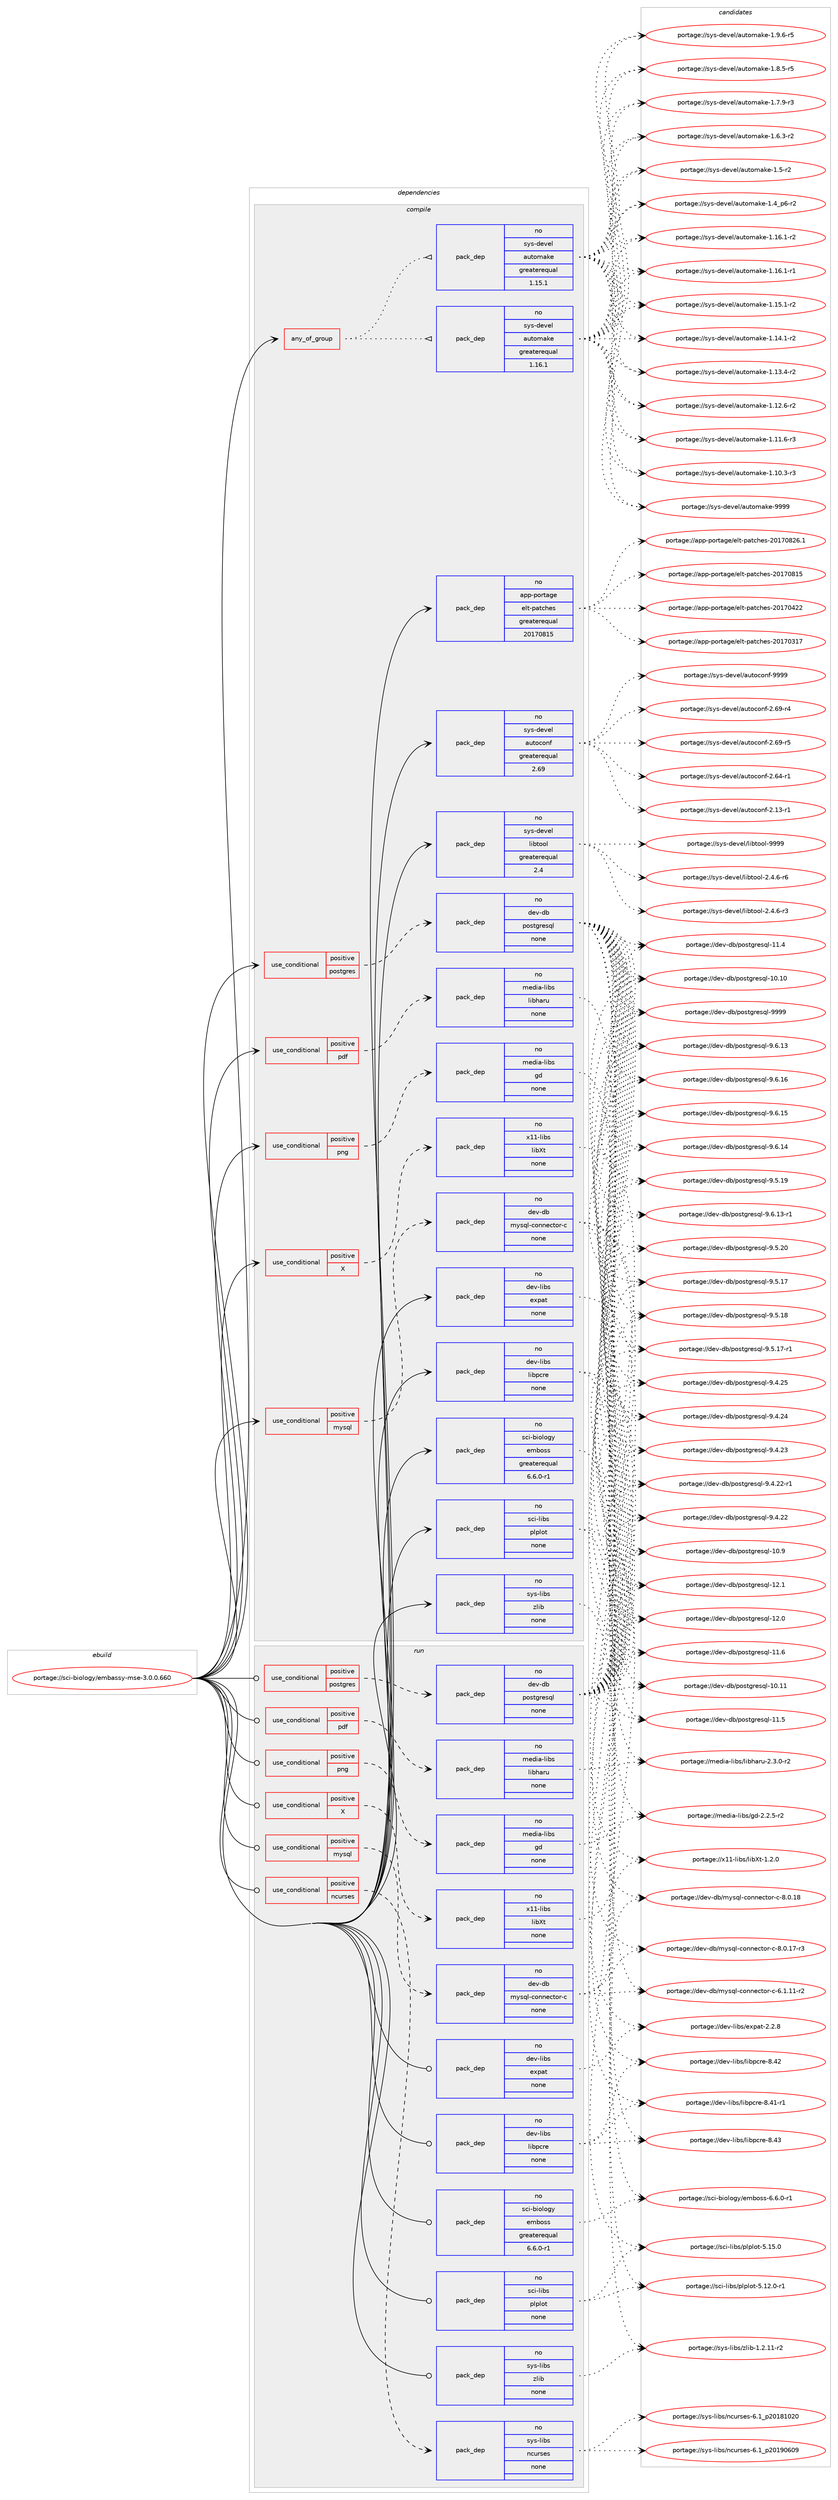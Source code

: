 digraph prolog {

# *************
# Graph options
# *************

newrank=true;
concentrate=true;
compound=true;
graph [rankdir=LR,fontname=Helvetica,fontsize=10,ranksep=1.5];#, ranksep=2.5, nodesep=0.2];
edge  [arrowhead=vee];
node  [fontname=Helvetica,fontsize=10];

# **********
# The ebuild
# **********

subgraph cluster_leftcol {
color=gray;
rank=same;
label=<<i>ebuild</i>>;
id [label="portage://sci-biology/embassy-mse-3.0.0.660", color=red, width=4, href="../sci-biology/embassy-mse-3.0.0.660.svg"];
}

# ****************
# The dependencies
# ****************

subgraph cluster_midcol {
color=gray;
label=<<i>dependencies</i>>;
subgraph cluster_compile {
fillcolor="#eeeeee";
style=filled;
label=<<i>compile</i>>;
subgraph any1806 {
dependency110415 [label=<<TABLE BORDER="0" CELLBORDER="1" CELLSPACING="0" CELLPADDING="4"><TR><TD CELLPADDING="10">any_of_group</TD></TR></TABLE>>, shape=none, color=red];subgraph pack87254 {
dependency110416 [label=<<TABLE BORDER="0" CELLBORDER="1" CELLSPACING="0" CELLPADDING="4" WIDTH="220"><TR><TD ROWSPAN="6" CELLPADDING="30">pack_dep</TD></TR><TR><TD WIDTH="110">no</TD></TR><TR><TD>sys-devel</TD></TR><TR><TD>automake</TD></TR><TR><TD>greaterequal</TD></TR><TR><TD>1.16.1</TD></TR></TABLE>>, shape=none, color=blue];
}
dependency110415:e -> dependency110416:w [weight=20,style="dotted",arrowhead="oinv"];
subgraph pack87255 {
dependency110417 [label=<<TABLE BORDER="0" CELLBORDER="1" CELLSPACING="0" CELLPADDING="4" WIDTH="220"><TR><TD ROWSPAN="6" CELLPADDING="30">pack_dep</TD></TR><TR><TD WIDTH="110">no</TD></TR><TR><TD>sys-devel</TD></TR><TR><TD>automake</TD></TR><TR><TD>greaterequal</TD></TR><TR><TD>1.15.1</TD></TR></TABLE>>, shape=none, color=blue];
}
dependency110415:e -> dependency110417:w [weight=20,style="dotted",arrowhead="oinv"];
}
id:e -> dependency110415:w [weight=20,style="solid",arrowhead="vee"];
subgraph cond21268 {
dependency110418 [label=<<TABLE BORDER="0" CELLBORDER="1" CELLSPACING="0" CELLPADDING="4"><TR><TD ROWSPAN="3" CELLPADDING="10">use_conditional</TD></TR><TR><TD>positive</TD></TR><TR><TD>X</TD></TR></TABLE>>, shape=none, color=red];
subgraph pack87256 {
dependency110419 [label=<<TABLE BORDER="0" CELLBORDER="1" CELLSPACING="0" CELLPADDING="4" WIDTH="220"><TR><TD ROWSPAN="6" CELLPADDING="30">pack_dep</TD></TR><TR><TD WIDTH="110">no</TD></TR><TR><TD>x11-libs</TD></TR><TR><TD>libXt</TD></TR><TR><TD>none</TD></TR><TR><TD></TD></TR></TABLE>>, shape=none, color=blue];
}
dependency110418:e -> dependency110419:w [weight=20,style="dashed",arrowhead="vee"];
}
id:e -> dependency110418:w [weight=20,style="solid",arrowhead="vee"];
subgraph cond21269 {
dependency110420 [label=<<TABLE BORDER="0" CELLBORDER="1" CELLSPACING="0" CELLPADDING="4"><TR><TD ROWSPAN="3" CELLPADDING="10">use_conditional</TD></TR><TR><TD>positive</TD></TR><TR><TD>mysql</TD></TR></TABLE>>, shape=none, color=red];
subgraph pack87257 {
dependency110421 [label=<<TABLE BORDER="0" CELLBORDER="1" CELLSPACING="0" CELLPADDING="4" WIDTH="220"><TR><TD ROWSPAN="6" CELLPADDING="30">pack_dep</TD></TR><TR><TD WIDTH="110">no</TD></TR><TR><TD>dev-db</TD></TR><TR><TD>mysql-connector-c</TD></TR><TR><TD>none</TD></TR><TR><TD></TD></TR></TABLE>>, shape=none, color=blue];
}
dependency110420:e -> dependency110421:w [weight=20,style="dashed",arrowhead="vee"];
}
id:e -> dependency110420:w [weight=20,style="solid",arrowhead="vee"];
subgraph cond21270 {
dependency110422 [label=<<TABLE BORDER="0" CELLBORDER="1" CELLSPACING="0" CELLPADDING="4"><TR><TD ROWSPAN="3" CELLPADDING="10">use_conditional</TD></TR><TR><TD>positive</TD></TR><TR><TD>pdf</TD></TR></TABLE>>, shape=none, color=red];
subgraph pack87258 {
dependency110423 [label=<<TABLE BORDER="0" CELLBORDER="1" CELLSPACING="0" CELLPADDING="4" WIDTH="220"><TR><TD ROWSPAN="6" CELLPADDING="30">pack_dep</TD></TR><TR><TD WIDTH="110">no</TD></TR><TR><TD>media-libs</TD></TR><TR><TD>libharu</TD></TR><TR><TD>none</TD></TR><TR><TD></TD></TR></TABLE>>, shape=none, color=blue];
}
dependency110422:e -> dependency110423:w [weight=20,style="dashed",arrowhead="vee"];
}
id:e -> dependency110422:w [weight=20,style="solid",arrowhead="vee"];
subgraph cond21271 {
dependency110424 [label=<<TABLE BORDER="0" CELLBORDER="1" CELLSPACING="0" CELLPADDING="4"><TR><TD ROWSPAN="3" CELLPADDING="10">use_conditional</TD></TR><TR><TD>positive</TD></TR><TR><TD>png</TD></TR></TABLE>>, shape=none, color=red];
subgraph pack87259 {
dependency110425 [label=<<TABLE BORDER="0" CELLBORDER="1" CELLSPACING="0" CELLPADDING="4" WIDTH="220"><TR><TD ROWSPAN="6" CELLPADDING="30">pack_dep</TD></TR><TR><TD WIDTH="110">no</TD></TR><TR><TD>media-libs</TD></TR><TR><TD>gd</TD></TR><TR><TD>none</TD></TR><TR><TD></TD></TR></TABLE>>, shape=none, color=blue];
}
dependency110424:e -> dependency110425:w [weight=20,style="dashed",arrowhead="vee"];
}
id:e -> dependency110424:w [weight=20,style="solid",arrowhead="vee"];
subgraph cond21272 {
dependency110426 [label=<<TABLE BORDER="0" CELLBORDER="1" CELLSPACING="0" CELLPADDING="4"><TR><TD ROWSPAN="3" CELLPADDING="10">use_conditional</TD></TR><TR><TD>positive</TD></TR><TR><TD>postgres</TD></TR></TABLE>>, shape=none, color=red];
subgraph pack87260 {
dependency110427 [label=<<TABLE BORDER="0" CELLBORDER="1" CELLSPACING="0" CELLPADDING="4" WIDTH="220"><TR><TD ROWSPAN="6" CELLPADDING="30">pack_dep</TD></TR><TR><TD WIDTH="110">no</TD></TR><TR><TD>dev-db</TD></TR><TR><TD>postgresql</TD></TR><TR><TD>none</TD></TR><TR><TD></TD></TR></TABLE>>, shape=none, color=blue];
}
dependency110426:e -> dependency110427:w [weight=20,style="dashed",arrowhead="vee"];
}
id:e -> dependency110426:w [weight=20,style="solid",arrowhead="vee"];
subgraph pack87261 {
dependency110428 [label=<<TABLE BORDER="0" CELLBORDER="1" CELLSPACING="0" CELLPADDING="4" WIDTH="220"><TR><TD ROWSPAN="6" CELLPADDING="30">pack_dep</TD></TR><TR><TD WIDTH="110">no</TD></TR><TR><TD>app-portage</TD></TR><TR><TD>elt-patches</TD></TR><TR><TD>greaterequal</TD></TR><TR><TD>20170815</TD></TR></TABLE>>, shape=none, color=blue];
}
id:e -> dependency110428:w [weight=20,style="solid",arrowhead="vee"];
subgraph pack87262 {
dependency110429 [label=<<TABLE BORDER="0" CELLBORDER="1" CELLSPACING="0" CELLPADDING="4" WIDTH="220"><TR><TD ROWSPAN="6" CELLPADDING="30">pack_dep</TD></TR><TR><TD WIDTH="110">no</TD></TR><TR><TD>dev-libs</TD></TR><TR><TD>expat</TD></TR><TR><TD>none</TD></TR><TR><TD></TD></TR></TABLE>>, shape=none, color=blue];
}
id:e -> dependency110429:w [weight=20,style="solid",arrowhead="vee"];
subgraph pack87263 {
dependency110430 [label=<<TABLE BORDER="0" CELLBORDER="1" CELLSPACING="0" CELLPADDING="4" WIDTH="220"><TR><TD ROWSPAN="6" CELLPADDING="30">pack_dep</TD></TR><TR><TD WIDTH="110">no</TD></TR><TR><TD>dev-libs</TD></TR><TR><TD>libpcre</TD></TR><TR><TD>none</TD></TR><TR><TD></TD></TR></TABLE>>, shape=none, color=blue];
}
id:e -> dependency110430:w [weight=20,style="solid",arrowhead="vee"];
subgraph pack87264 {
dependency110431 [label=<<TABLE BORDER="0" CELLBORDER="1" CELLSPACING="0" CELLPADDING="4" WIDTH="220"><TR><TD ROWSPAN="6" CELLPADDING="30">pack_dep</TD></TR><TR><TD WIDTH="110">no</TD></TR><TR><TD>sci-biology</TD></TR><TR><TD>emboss</TD></TR><TR><TD>greaterequal</TD></TR><TR><TD>6.6.0-r1</TD></TR></TABLE>>, shape=none, color=blue];
}
id:e -> dependency110431:w [weight=20,style="solid",arrowhead="vee"];
subgraph pack87265 {
dependency110432 [label=<<TABLE BORDER="0" CELLBORDER="1" CELLSPACING="0" CELLPADDING="4" WIDTH="220"><TR><TD ROWSPAN="6" CELLPADDING="30">pack_dep</TD></TR><TR><TD WIDTH="110">no</TD></TR><TR><TD>sci-libs</TD></TR><TR><TD>plplot</TD></TR><TR><TD>none</TD></TR><TR><TD></TD></TR></TABLE>>, shape=none, color=blue];
}
id:e -> dependency110432:w [weight=20,style="solid",arrowhead="vee"];
subgraph pack87266 {
dependency110433 [label=<<TABLE BORDER="0" CELLBORDER="1" CELLSPACING="0" CELLPADDING="4" WIDTH="220"><TR><TD ROWSPAN="6" CELLPADDING="30">pack_dep</TD></TR><TR><TD WIDTH="110">no</TD></TR><TR><TD>sys-devel</TD></TR><TR><TD>autoconf</TD></TR><TR><TD>greaterequal</TD></TR><TR><TD>2.69</TD></TR></TABLE>>, shape=none, color=blue];
}
id:e -> dependency110433:w [weight=20,style="solid",arrowhead="vee"];
subgraph pack87267 {
dependency110434 [label=<<TABLE BORDER="0" CELLBORDER="1" CELLSPACING="0" CELLPADDING="4" WIDTH="220"><TR><TD ROWSPAN="6" CELLPADDING="30">pack_dep</TD></TR><TR><TD WIDTH="110">no</TD></TR><TR><TD>sys-devel</TD></TR><TR><TD>libtool</TD></TR><TR><TD>greaterequal</TD></TR><TR><TD>2.4</TD></TR></TABLE>>, shape=none, color=blue];
}
id:e -> dependency110434:w [weight=20,style="solid",arrowhead="vee"];
subgraph pack87268 {
dependency110435 [label=<<TABLE BORDER="0" CELLBORDER="1" CELLSPACING="0" CELLPADDING="4" WIDTH="220"><TR><TD ROWSPAN="6" CELLPADDING="30">pack_dep</TD></TR><TR><TD WIDTH="110">no</TD></TR><TR><TD>sys-libs</TD></TR><TR><TD>zlib</TD></TR><TR><TD>none</TD></TR><TR><TD></TD></TR></TABLE>>, shape=none, color=blue];
}
id:e -> dependency110435:w [weight=20,style="solid",arrowhead="vee"];
}
subgraph cluster_compileandrun {
fillcolor="#eeeeee";
style=filled;
label=<<i>compile and run</i>>;
}
subgraph cluster_run {
fillcolor="#eeeeee";
style=filled;
label=<<i>run</i>>;
subgraph cond21273 {
dependency110436 [label=<<TABLE BORDER="0" CELLBORDER="1" CELLSPACING="0" CELLPADDING="4"><TR><TD ROWSPAN="3" CELLPADDING="10">use_conditional</TD></TR><TR><TD>positive</TD></TR><TR><TD>X</TD></TR></TABLE>>, shape=none, color=red];
subgraph pack87269 {
dependency110437 [label=<<TABLE BORDER="0" CELLBORDER="1" CELLSPACING="0" CELLPADDING="4" WIDTH="220"><TR><TD ROWSPAN="6" CELLPADDING="30">pack_dep</TD></TR><TR><TD WIDTH="110">no</TD></TR><TR><TD>x11-libs</TD></TR><TR><TD>libXt</TD></TR><TR><TD>none</TD></TR><TR><TD></TD></TR></TABLE>>, shape=none, color=blue];
}
dependency110436:e -> dependency110437:w [weight=20,style="dashed",arrowhead="vee"];
}
id:e -> dependency110436:w [weight=20,style="solid",arrowhead="odot"];
subgraph cond21274 {
dependency110438 [label=<<TABLE BORDER="0" CELLBORDER="1" CELLSPACING="0" CELLPADDING="4"><TR><TD ROWSPAN="3" CELLPADDING="10">use_conditional</TD></TR><TR><TD>positive</TD></TR><TR><TD>mysql</TD></TR></TABLE>>, shape=none, color=red];
subgraph pack87270 {
dependency110439 [label=<<TABLE BORDER="0" CELLBORDER="1" CELLSPACING="0" CELLPADDING="4" WIDTH="220"><TR><TD ROWSPAN="6" CELLPADDING="30">pack_dep</TD></TR><TR><TD WIDTH="110">no</TD></TR><TR><TD>dev-db</TD></TR><TR><TD>mysql-connector-c</TD></TR><TR><TD>none</TD></TR><TR><TD></TD></TR></TABLE>>, shape=none, color=blue];
}
dependency110438:e -> dependency110439:w [weight=20,style="dashed",arrowhead="vee"];
}
id:e -> dependency110438:w [weight=20,style="solid",arrowhead="odot"];
subgraph cond21275 {
dependency110440 [label=<<TABLE BORDER="0" CELLBORDER="1" CELLSPACING="0" CELLPADDING="4"><TR><TD ROWSPAN="3" CELLPADDING="10">use_conditional</TD></TR><TR><TD>positive</TD></TR><TR><TD>ncurses</TD></TR></TABLE>>, shape=none, color=red];
subgraph pack87271 {
dependency110441 [label=<<TABLE BORDER="0" CELLBORDER="1" CELLSPACING="0" CELLPADDING="4" WIDTH="220"><TR><TD ROWSPAN="6" CELLPADDING="30">pack_dep</TD></TR><TR><TD WIDTH="110">no</TD></TR><TR><TD>sys-libs</TD></TR><TR><TD>ncurses</TD></TR><TR><TD>none</TD></TR><TR><TD></TD></TR></TABLE>>, shape=none, color=blue];
}
dependency110440:e -> dependency110441:w [weight=20,style="dashed",arrowhead="vee"];
}
id:e -> dependency110440:w [weight=20,style="solid",arrowhead="odot"];
subgraph cond21276 {
dependency110442 [label=<<TABLE BORDER="0" CELLBORDER="1" CELLSPACING="0" CELLPADDING="4"><TR><TD ROWSPAN="3" CELLPADDING="10">use_conditional</TD></TR><TR><TD>positive</TD></TR><TR><TD>pdf</TD></TR></TABLE>>, shape=none, color=red];
subgraph pack87272 {
dependency110443 [label=<<TABLE BORDER="0" CELLBORDER="1" CELLSPACING="0" CELLPADDING="4" WIDTH="220"><TR><TD ROWSPAN="6" CELLPADDING="30">pack_dep</TD></TR><TR><TD WIDTH="110">no</TD></TR><TR><TD>media-libs</TD></TR><TR><TD>libharu</TD></TR><TR><TD>none</TD></TR><TR><TD></TD></TR></TABLE>>, shape=none, color=blue];
}
dependency110442:e -> dependency110443:w [weight=20,style="dashed",arrowhead="vee"];
}
id:e -> dependency110442:w [weight=20,style="solid",arrowhead="odot"];
subgraph cond21277 {
dependency110444 [label=<<TABLE BORDER="0" CELLBORDER="1" CELLSPACING="0" CELLPADDING="4"><TR><TD ROWSPAN="3" CELLPADDING="10">use_conditional</TD></TR><TR><TD>positive</TD></TR><TR><TD>png</TD></TR></TABLE>>, shape=none, color=red];
subgraph pack87273 {
dependency110445 [label=<<TABLE BORDER="0" CELLBORDER="1" CELLSPACING="0" CELLPADDING="4" WIDTH="220"><TR><TD ROWSPAN="6" CELLPADDING="30">pack_dep</TD></TR><TR><TD WIDTH="110">no</TD></TR><TR><TD>media-libs</TD></TR><TR><TD>gd</TD></TR><TR><TD>none</TD></TR><TR><TD></TD></TR></TABLE>>, shape=none, color=blue];
}
dependency110444:e -> dependency110445:w [weight=20,style="dashed",arrowhead="vee"];
}
id:e -> dependency110444:w [weight=20,style="solid",arrowhead="odot"];
subgraph cond21278 {
dependency110446 [label=<<TABLE BORDER="0" CELLBORDER="1" CELLSPACING="0" CELLPADDING="4"><TR><TD ROWSPAN="3" CELLPADDING="10">use_conditional</TD></TR><TR><TD>positive</TD></TR><TR><TD>postgres</TD></TR></TABLE>>, shape=none, color=red];
subgraph pack87274 {
dependency110447 [label=<<TABLE BORDER="0" CELLBORDER="1" CELLSPACING="0" CELLPADDING="4" WIDTH="220"><TR><TD ROWSPAN="6" CELLPADDING="30">pack_dep</TD></TR><TR><TD WIDTH="110">no</TD></TR><TR><TD>dev-db</TD></TR><TR><TD>postgresql</TD></TR><TR><TD>none</TD></TR><TR><TD></TD></TR></TABLE>>, shape=none, color=blue];
}
dependency110446:e -> dependency110447:w [weight=20,style="dashed",arrowhead="vee"];
}
id:e -> dependency110446:w [weight=20,style="solid",arrowhead="odot"];
subgraph pack87275 {
dependency110448 [label=<<TABLE BORDER="0" CELLBORDER="1" CELLSPACING="0" CELLPADDING="4" WIDTH="220"><TR><TD ROWSPAN="6" CELLPADDING="30">pack_dep</TD></TR><TR><TD WIDTH="110">no</TD></TR><TR><TD>dev-libs</TD></TR><TR><TD>expat</TD></TR><TR><TD>none</TD></TR><TR><TD></TD></TR></TABLE>>, shape=none, color=blue];
}
id:e -> dependency110448:w [weight=20,style="solid",arrowhead="odot"];
subgraph pack87276 {
dependency110449 [label=<<TABLE BORDER="0" CELLBORDER="1" CELLSPACING="0" CELLPADDING="4" WIDTH="220"><TR><TD ROWSPAN="6" CELLPADDING="30">pack_dep</TD></TR><TR><TD WIDTH="110">no</TD></TR><TR><TD>dev-libs</TD></TR><TR><TD>libpcre</TD></TR><TR><TD>none</TD></TR><TR><TD></TD></TR></TABLE>>, shape=none, color=blue];
}
id:e -> dependency110449:w [weight=20,style="solid",arrowhead="odot"];
subgraph pack87277 {
dependency110450 [label=<<TABLE BORDER="0" CELLBORDER="1" CELLSPACING="0" CELLPADDING="4" WIDTH="220"><TR><TD ROWSPAN="6" CELLPADDING="30">pack_dep</TD></TR><TR><TD WIDTH="110">no</TD></TR><TR><TD>sci-biology</TD></TR><TR><TD>emboss</TD></TR><TR><TD>greaterequal</TD></TR><TR><TD>6.6.0-r1</TD></TR></TABLE>>, shape=none, color=blue];
}
id:e -> dependency110450:w [weight=20,style="solid",arrowhead="odot"];
subgraph pack87278 {
dependency110451 [label=<<TABLE BORDER="0" CELLBORDER="1" CELLSPACING="0" CELLPADDING="4" WIDTH="220"><TR><TD ROWSPAN="6" CELLPADDING="30">pack_dep</TD></TR><TR><TD WIDTH="110">no</TD></TR><TR><TD>sci-libs</TD></TR><TR><TD>plplot</TD></TR><TR><TD>none</TD></TR><TR><TD></TD></TR></TABLE>>, shape=none, color=blue];
}
id:e -> dependency110451:w [weight=20,style="solid",arrowhead="odot"];
subgraph pack87279 {
dependency110452 [label=<<TABLE BORDER="0" CELLBORDER="1" CELLSPACING="0" CELLPADDING="4" WIDTH="220"><TR><TD ROWSPAN="6" CELLPADDING="30">pack_dep</TD></TR><TR><TD WIDTH="110">no</TD></TR><TR><TD>sys-libs</TD></TR><TR><TD>zlib</TD></TR><TR><TD>none</TD></TR><TR><TD></TD></TR></TABLE>>, shape=none, color=blue];
}
id:e -> dependency110452:w [weight=20,style="solid",arrowhead="odot"];
}
}

# **************
# The candidates
# **************

subgraph cluster_choices {
rank=same;
color=gray;
label=<<i>candidates</i>>;

subgraph choice87254 {
color=black;
nodesep=1;
choice115121115451001011181011084797117116111109971071014557575757 [label="portage://sys-devel/automake-9999", color=red, width=4,href="../sys-devel/automake-9999.svg"];
choice115121115451001011181011084797117116111109971071014549465746544511453 [label="portage://sys-devel/automake-1.9.6-r5", color=red, width=4,href="../sys-devel/automake-1.9.6-r5.svg"];
choice115121115451001011181011084797117116111109971071014549465646534511453 [label="portage://sys-devel/automake-1.8.5-r5", color=red, width=4,href="../sys-devel/automake-1.8.5-r5.svg"];
choice115121115451001011181011084797117116111109971071014549465546574511451 [label="portage://sys-devel/automake-1.7.9-r3", color=red, width=4,href="../sys-devel/automake-1.7.9-r3.svg"];
choice115121115451001011181011084797117116111109971071014549465446514511450 [label="portage://sys-devel/automake-1.6.3-r2", color=red, width=4,href="../sys-devel/automake-1.6.3-r2.svg"];
choice11512111545100101118101108479711711611110997107101454946534511450 [label="portage://sys-devel/automake-1.5-r2", color=red, width=4,href="../sys-devel/automake-1.5-r2.svg"];
choice115121115451001011181011084797117116111109971071014549465295112544511450 [label="portage://sys-devel/automake-1.4_p6-r2", color=red, width=4,href="../sys-devel/automake-1.4_p6-r2.svg"];
choice11512111545100101118101108479711711611110997107101454946495446494511450 [label="portage://sys-devel/automake-1.16.1-r2", color=red, width=4,href="../sys-devel/automake-1.16.1-r2.svg"];
choice11512111545100101118101108479711711611110997107101454946495446494511449 [label="portage://sys-devel/automake-1.16.1-r1", color=red, width=4,href="../sys-devel/automake-1.16.1-r1.svg"];
choice11512111545100101118101108479711711611110997107101454946495346494511450 [label="portage://sys-devel/automake-1.15.1-r2", color=red, width=4,href="../sys-devel/automake-1.15.1-r2.svg"];
choice11512111545100101118101108479711711611110997107101454946495246494511450 [label="portage://sys-devel/automake-1.14.1-r2", color=red, width=4,href="../sys-devel/automake-1.14.1-r2.svg"];
choice11512111545100101118101108479711711611110997107101454946495146524511450 [label="portage://sys-devel/automake-1.13.4-r2", color=red, width=4,href="../sys-devel/automake-1.13.4-r2.svg"];
choice11512111545100101118101108479711711611110997107101454946495046544511450 [label="portage://sys-devel/automake-1.12.6-r2", color=red, width=4,href="../sys-devel/automake-1.12.6-r2.svg"];
choice11512111545100101118101108479711711611110997107101454946494946544511451 [label="portage://sys-devel/automake-1.11.6-r3", color=red, width=4,href="../sys-devel/automake-1.11.6-r3.svg"];
choice11512111545100101118101108479711711611110997107101454946494846514511451 [label="portage://sys-devel/automake-1.10.3-r3", color=red, width=4,href="../sys-devel/automake-1.10.3-r3.svg"];
dependency110416:e -> choice115121115451001011181011084797117116111109971071014557575757:w [style=dotted,weight="100"];
dependency110416:e -> choice115121115451001011181011084797117116111109971071014549465746544511453:w [style=dotted,weight="100"];
dependency110416:e -> choice115121115451001011181011084797117116111109971071014549465646534511453:w [style=dotted,weight="100"];
dependency110416:e -> choice115121115451001011181011084797117116111109971071014549465546574511451:w [style=dotted,weight="100"];
dependency110416:e -> choice115121115451001011181011084797117116111109971071014549465446514511450:w [style=dotted,weight="100"];
dependency110416:e -> choice11512111545100101118101108479711711611110997107101454946534511450:w [style=dotted,weight="100"];
dependency110416:e -> choice115121115451001011181011084797117116111109971071014549465295112544511450:w [style=dotted,weight="100"];
dependency110416:e -> choice11512111545100101118101108479711711611110997107101454946495446494511450:w [style=dotted,weight="100"];
dependency110416:e -> choice11512111545100101118101108479711711611110997107101454946495446494511449:w [style=dotted,weight="100"];
dependency110416:e -> choice11512111545100101118101108479711711611110997107101454946495346494511450:w [style=dotted,weight="100"];
dependency110416:e -> choice11512111545100101118101108479711711611110997107101454946495246494511450:w [style=dotted,weight="100"];
dependency110416:e -> choice11512111545100101118101108479711711611110997107101454946495146524511450:w [style=dotted,weight="100"];
dependency110416:e -> choice11512111545100101118101108479711711611110997107101454946495046544511450:w [style=dotted,weight="100"];
dependency110416:e -> choice11512111545100101118101108479711711611110997107101454946494946544511451:w [style=dotted,weight="100"];
dependency110416:e -> choice11512111545100101118101108479711711611110997107101454946494846514511451:w [style=dotted,weight="100"];
}
subgraph choice87255 {
color=black;
nodesep=1;
choice115121115451001011181011084797117116111109971071014557575757 [label="portage://sys-devel/automake-9999", color=red, width=4,href="../sys-devel/automake-9999.svg"];
choice115121115451001011181011084797117116111109971071014549465746544511453 [label="portage://sys-devel/automake-1.9.6-r5", color=red, width=4,href="../sys-devel/automake-1.9.6-r5.svg"];
choice115121115451001011181011084797117116111109971071014549465646534511453 [label="portage://sys-devel/automake-1.8.5-r5", color=red, width=4,href="../sys-devel/automake-1.8.5-r5.svg"];
choice115121115451001011181011084797117116111109971071014549465546574511451 [label="portage://sys-devel/automake-1.7.9-r3", color=red, width=4,href="../sys-devel/automake-1.7.9-r3.svg"];
choice115121115451001011181011084797117116111109971071014549465446514511450 [label="portage://sys-devel/automake-1.6.3-r2", color=red, width=4,href="../sys-devel/automake-1.6.3-r2.svg"];
choice11512111545100101118101108479711711611110997107101454946534511450 [label="portage://sys-devel/automake-1.5-r2", color=red, width=4,href="../sys-devel/automake-1.5-r2.svg"];
choice115121115451001011181011084797117116111109971071014549465295112544511450 [label="portage://sys-devel/automake-1.4_p6-r2", color=red, width=4,href="../sys-devel/automake-1.4_p6-r2.svg"];
choice11512111545100101118101108479711711611110997107101454946495446494511450 [label="portage://sys-devel/automake-1.16.1-r2", color=red, width=4,href="../sys-devel/automake-1.16.1-r2.svg"];
choice11512111545100101118101108479711711611110997107101454946495446494511449 [label="portage://sys-devel/automake-1.16.1-r1", color=red, width=4,href="../sys-devel/automake-1.16.1-r1.svg"];
choice11512111545100101118101108479711711611110997107101454946495346494511450 [label="portage://sys-devel/automake-1.15.1-r2", color=red, width=4,href="../sys-devel/automake-1.15.1-r2.svg"];
choice11512111545100101118101108479711711611110997107101454946495246494511450 [label="portage://sys-devel/automake-1.14.1-r2", color=red, width=4,href="../sys-devel/automake-1.14.1-r2.svg"];
choice11512111545100101118101108479711711611110997107101454946495146524511450 [label="portage://sys-devel/automake-1.13.4-r2", color=red, width=4,href="../sys-devel/automake-1.13.4-r2.svg"];
choice11512111545100101118101108479711711611110997107101454946495046544511450 [label="portage://sys-devel/automake-1.12.6-r2", color=red, width=4,href="../sys-devel/automake-1.12.6-r2.svg"];
choice11512111545100101118101108479711711611110997107101454946494946544511451 [label="portage://sys-devel/automake-1.11.6-r3", color=red, width=4,href="../sys-devel/automake-1.11.6-r3.svg"];
choice11512111545100101118101108479711711611110997107101454946494846514511451 [label="portage://sys-devel/automake-1.10.3-r3", color=red, width=4,href="../sys-devel/automake-1.10.3-r3.svg"];
dependency110417:e -> choice115121115451001011181011084797117116111109971071014557575757:w [style=dotted,weight="100"];
dependency110417:e -> choice115121115451001011181011084797117116111109971071014549465746544511453:w [style=dotted,weight="100"];
dependency110417:e -> choice115121115451001011181011084797117116111109971071014549465646534511453:w [style=dotted,weight="100"];
dependency110417:e -> choice115121115451001011181011084797117116111109971071014549465546574511451:w [style=dotted,weight="100"];
dependency110417:e -> choice115121115451001011181011084797117116111109971071014549465446514511450:w [style=dotted,weight="100"];
dependency110417:e -> choice11512111545100101118101108479711711611110997107101454946534511450:w [style=dotted,weight="100"];
dependency110417:e -> choice115121115451001011181011084797117116111109971071014549465295112544511450:w [style=dotted,weight="100"];
dependency110417:e -> choice11512111545100101118101108479711711611110997107101454946495446494511450:w [style=dotted,weight="100"];
dependency110417:e -> choice11512111545100101118101108479711711611110997107101454946495446494511449:w [style=dotted,weight="100"];
dependency110417:e -> choice11512111545100101118101108479711711611110997107101454946495346494511450:w [style=dotted,weight="100"];
dependency110417:e -> choice11512111545100101118101108479711711611110997107101454946495246494511450:w [style=dotted,weight="100"];
dependency110417:e -> choice11512111545100101118101108479711711611110997107101454946495146524511450:w [style=dotted,weight="100"];
dependency110417:e -> choice11512111545100101118101108479711711611110997107101454946495046544511450:w [style=dotted,weight="100"];
dependency110417:e -> choice11512111545100101118101108479711711611110997107101454946494946544511451:w [style=dotted,weight="100"];
dependency110417:e -> choice11512111545100101118101108479711711611110997107101454946494846514511451:w [style=dotted,weight="100"];
}
subgraph choice87256 {
color=black;
nodesep=1;
choice12049494510810598115471081059888116454946504648 [label="portage://x11-libs/libXt-1.2.0", color=red, width=4,href="../x11-libs/libXt-1.2.0.svg"];
dependency110419:e -> choice12049494510810598115471081059888116454946504648:w [style=dotted,weight="100"];
}
subgraph choice87257 {
color=black;
nodesep=1;
choice100101118451009847109121115113108459911111011010199116111114459945564648464956 [label="portage://dev-db/mysql-connector-c-8.0.18", color=red, width=4,href="../dev-db/mysql-connector-c-8.0.18.svg"];
choice1001011184510098471091211151131084599111110110101991161111144599455646484649554511451 [label="portage://dev-db/mysql-connector-c-8.0.17-r3", color=red, width=4,href="../dev-db/mysql-connector-c-8.0.17-r3.svg"];
choice1001011184510098471091211151131084599111110110101991161111144599455446494649494511450 [label="portage://dev-db/mysql-connector-c-6.1.11-r2", color=red, width=4,href="../dev-db/mysql-connector-c-6.1.11-r2.svg"];
dependency110421:e -> choice100101118451009847109121115113108459911111011010199116111114459945564648464956:w [style=dotted,weight="100"];
dependency110421:e -> choice1001011184510098471091211151131084599111110110101991161111144599455646484649554511451:w [style=dotted,weight="100"];
dependency110421:e -> choice1001011184510098471091211151131084599111110110101991161111144599455446494649494511450:w [style=dotted,weight="100"];
}
subgraph choice87258 {
color=black;
nodesep=1;
choice1091011001059745108105981154710810598104971141174550465146484511450 [label="portage://media-libs/libharu-2.3.0-r2", color=red, width=4,href="../media-libs/libharu-2.3.0-r2.svg"];
dependency110423:e -> choice1091011001059745108105981154710810598104971141174550465146484511450:w [style=dotted,weight="100"];
}
subgraph choice87259 {
color=black;
nodesep=1;
choice109101100105974510810598115471031004550465046534511450 [label="portage://media-libs/gd-2.2.5-r2", color=red, width=4,href="../media-libs/gd-2.2.5-r2.svg"];
dependency110425:e -> choice109101100105974510810598115471031004550465046534511450:w [style=dotted,weight="100"];
}
subgraph choice87260 {
color=black;
nodesep=1;
choice1001011184510098471121111151161031141011151131084557575757 [label="portage://dev-db/postgresql-9999", color=red, width=4,href="../dev-db/postgresql-9999.svg"];
choice10010111845100984711211111511610311410111511310845574654464954 [label="portage://dev-db/postgresql-9.6.16", color=red, width=4,href="../dev-db/postgresql-9.6.16.svg"];
choice10010111845100984711211111511610311410111511310845574654464953 [label="portage://dev-db/postgresql-9.6.15", color=red, width=4,href="../dev-db/postgresql-9.6.15.svg"];
choice10010111845100984711211111511610311410111511310845574654464952 [label="portage://dev-db/postgresql-9.6.14", color=red, width=4,href="../dev-db/postgresql-9.6.14.svg"];
choice100101118451009847112111115116103114101115113108455746544649514511449 [label="portage://dev-db/postgresql-9.6.13-r1", color=red, width=4,href="../dev-db/postgresql-9.6.13-r1.svg"];
choice10010111845100984711211111511610311410111511310845574654464951 [label="portage://dev-db/postgresql-9.6.13", color=red, width=4,href="../dev-db/postgresql-9.6.13.svg"];
choice10010111845100984711211111511610311410111511310845574653465048 [label="portage://dev-db/postgresql-9.5.20", color=red, width=4,href="../dev-db/postgresql-9.5.20.svg"];
choice10010111845100984711211111511610311410111511310845574653464957 [label="portage://dev-db/postgresql-9.5.19", color=red, width=4,href="../dev-db/postgresql-9.5.19.svg"];
choice10010111845100984711211111511610311410111511310845574653464956 [label="portage://dev-db/postgresql-9.5.18", color=red, width=4,href="../dev-db/postgresql-9.5.18.svg"];
choice100101118451009847112111115116103114101115113108455746534649554511449 [label="portage://dev-db/postgresql-9.5.17-r1", color=red, width=4,href="../dev-db/postgresql-9.5.17-r1.svg"];
choice10010111845100984711211111511610311410111511310845574653464955 [label="portage://dev-db/postgresql-9.5.17", color=red, width=4,href="../dev-db/postgresql-9.5.17.svg"];
choice10010111845100984711211111511610311410111511310845574652465053 [label="portage://dev-db/postgresql-9.4.25", color=red, width=4,href="../dev-db/postgresql-9.4.25.svg"];
choice10010111845100984711211111511610311410111511310845574652465052 [label="portage://dev-db/postgresql-9.4.24", color=red, width=4,href="../dev-db/postgresql-9.4.24.svg"];
choice10010111845100984711211111511610311410111511310845574652465051 [label="portage://dev-db/postgresql-9.4.23", color=red, width=4,href="../dev-db/postgresql-9.4.23.svg"];
choice100101118451009847112111115116103114101115113108455746524650504511449 [label="portage://dev-db/postgresql-9.4.22-r1", color=red, width=4,href="../dev-db/postgresql-9.4.22-r1.svg"];
choice10010111845100984711211111511610311410111511310845574652465050 [label="portage://dev-db/postgresql-9.4.22", color=red, width=4,href="../dev-db/postgresql-9.4.22.svg"];
choice1001011184510098471121111151161031141011151131084549504649 [label="portage://dev-db/postgresql-12.1", color=red, width=4,href="../dev-db/postgresql-12.1.svg"];
choice1001011184510098471121111151161031141011151131084549504648 [label="portage://dev-db/postgresql-12.0", color=red, width=4,href="../dev-db/postgresql-12.0.svg"];
choice1001011184510098471121111151161031141011151131084549494654 [label="portage://dev-db/postgresql-11.6", color=red, width=4,href="../dev-db/postgresql-11.6.svg"];
choice1001011184510098471121111151161031141011151131084549494653 [label="portage://dev-db/postgresql-11.5", color=red, width=4,href="../dev-db/postgresql-11.5.svg"];
choice1001011184510098471121111151161031141011151131084549494652 [label="portage://dev-db/postgresql-11.4", color=red, width=4,href="../dev-db/postgresql-11.4.svg"];
choice1001011184510098471121111151161031141011151131084549484657 [label="portage://dev-db/postgresql-10.9", color=red, width=4,href="../dev-db/postgresql-10.9.svg"];
choice100101118451009847112111115116103114101115113108454948464949 [label="portage://dev-db/postgresql-10.11", color=red, width=4,href="../dev-db/postgresql-10.11.svg"];
choice100101118451009847112111115116103114101115113108454948464948 [label="portage://dev-db/postgresql-10.10", color=red, width=4,href="../dev-db/postgresql-10.10.svg"];
dependency110427:e -> choice1001011184510098471121111151161031141011151131084557575757:w [style=dotted,weight="100"];
dependency110427:e -> choice10010111845100984711211111511610311410111511310845574654464954:w [style=dotted,weight="100"];
dependency110427:e -> choice10010111845100984711211111511610311410111511310845574654464953:w [style=dotted,weight="100"];
dependency110427:e -> choice10010111845100984711211111511610311410111511310845574654464952:w [style=dotted,weight="100"];
dependency110427:e -> choice100101118451009847112111115116103114101115113108455746544649514511449:w [style=dotted,weight="100"];
dependency110427:e -> choice10010111845100984711211111511610311410111511310845574654464951:w [style=dotted,weight="100"];
dependency110427:e -> choice10010111845100984711211111511610311410111511310845574653465048:w [style=dotted,weight="100"];
dependency110427:e -> choice10010111845100984711211111511610311410111511310845574653464957:w [style=dotted,weight="100"];
dependency110427:e -> choice10010111845100984711211111511610311410111511310845574653464956:w [style=dotted,weight="100"];
dependency110427:e -> choice100101118451009847112111115116103114101115113108455746534649554511449:w [style=dotted,weight="100"];
dependency110427:e -> choice10010111845100984711211111511610311410111511310845574653464955:w [style=dotted,weight="100"];
dependency110427:e -> choice10010111845100984711211111511610311410111511310845574652465053:w [style=dotted,weight="100"];
dependency110427:e -> choice10010111845100984711211111511610311410111511310845574652465052:w [style=dotted,weight="100"];
dependency110427:e -> choice10010111845100984711211111511610311410111511310845574652465051:w [style=dotted,weight="100"];
dependency110427:e -> choice100101118451009847112111115116103114101115113108455746524650504511449:w [style=dotted,weight="100"];
dependency110427:e -> choice10010111845100984711211111511610311410111511310845574652465050:w [style=dotted,weight="100"];
dependency110427:e -> choice1001011184510098471121111151161031141011151131084549504649:w [style=dotted,weight="100"];
dependency110427:e -> choice1001011184510098471121111151161031141011151131084549504648:w [style=dotted,weight="100"];
dependency110427:e -> choice1001011184510098471121111151161031141011151131084549494654:w [style=dotted,weight="100"];
dependency110427:e -> choice1001011184510098471121111151161031141011151131084549494653:w [style=dotted,weight="100"];
dependency110427:e -> choice1001011184510098471121111151161031141011151131084549494652:w [style=dotted,weight="100"];
dependency110427:e -> choice1001011184510098471121111151161031141011151131084549484657:w [style=dotted,weight="100"];
dependency110427:e -> choice100101118451009847112111115116103114101115113108454948464949:w [style=dotted,weight="100"];
dependency110427:e -> choice100101118451009847112111115116103114101115113108454948464948:w [style=dotted,weight="100"];
}
subgraph choice87261 {
color=black;
nodesep=1;
choice971121124511211111411697103101471011081164511297116991041011154550484955485650544649 [label="portage://app-portage/elt-patches-20170826.1", color=red, width=4,href="../app-portage/elt-patches-20170826.1.svg"];
choice97112112451121111141169710310147101108116451129711699104101115455048495548564953 [label="portage://app-portage/elt-patches-20170815", color=red, width=4,href="../app-portage/elt-patches-20170815.svg"];
choice97112112451121111141169710310147101108116451129711699104101115455048495548525050 [label="portage://app-portage/elt-patches-20170422", color=red, width=4,href="../app-portage/elt-patches-20170422.svg"];
choice97112112451121111141169710310147101108116451129711699104101115455048495548514955 [label="portage://app-portage/elt-patches-20170317", color=red, width=4,href="../app-portage/elt-patches-20170317.svg"];
dependency110428:e -> choice971121124511211111411697103101471011081164511297116991041011154550484955485650544649:w [style=dotted,weight="100"];
dependency110428:e -> choice97112112451121111141169710310147101108116451129711699104101115455048495548564953:w [style=dotted,weight="100"];
dependency110428:e -> choice97112112451121111141169710310147101108116451129711699104101115455048495548525050:w [style=dotted,weight="100"];
dependency110428:e -> choice97112112451121111141169710310147101108116451129711699104101115455048495548514955:w [style=dotted,weight="100"];
}
subgraph choice87262 {
color=black;
nodesep=1;
choice10010111845108105981154710112011297116455046504656 [label="portage://dev-libs/expat-2.2.8", color=red, width=4,href="../dev-libs/expat-2.2.8.svg"];
dependency110429:e -> choice10010111845108105981154710112011297116455046504656:w [style=dotted,weight="100"];
}
subgraph choice87263 {
color=black;
nodesep=1;
choice10010111845108105981154710810598112991141014556465251 [label="portage://dev-libs/libpcre-8.43", color=red, width=4,href="../dev-libs/libpcre-8.43.svg"];
choice10010111845108105981154710810598112991141014556465250 [label="portage://dev-libs/libpcre-8.42", color=red, width=4,href="../dev-libs/libpcre-8.42.svg"];
choice100101118451081059811547108105981129911410145564652494511449 [label="portage://dev-libs/libpcre-8.41-r1", color=red, width=4,href="../dev-libs/libpcre-8.41-r1.svg"];
dependency110430:e -> choice10010111845108105981154710810598112991141014556465251:w [style=dotted,weight="100"];
dependency110430:e -> choice10010111845108105981154710810598112991141014556465250:w [style=dotted,weight="100"];
dependency110430:e -> choice100101118451081059811547108105981129911410145564652494511449:w [style=dotted,weight="100"];
}
subgraph choice87264 {
color=black;
nodesep=1;
choice11599105459810511110811110312147101109981111151154554465446484511449 [label="portage://sci-biology/emboss-6.6.0-r1", color=red, width=4,href="../sci-biology/emboss-6.6.0-r1.svg"];
dependency110431:e -> choice11599105459810511110811110312147101109981111151154554465446484511449:w [style=dotted,weight="100"];
}
subgraph choice87265 {
color=black;
nodesep=1;
choice1159910545108105981154711210811210811111645534649534648 [label="portage://sci-libs/plplot-5.15.0", color=red, width=4,href="../sci-libs/plplot-5.15.0.svg"];
choice11599105451081059811547112108112108111116455346495046484511449 [label="portage://sci-libs/plplot-5.12.0-r1", color=red, width=4,href="../sci-libs/plplot-5.12.0-r1.svg"];
dependency110432:e -> choice1159910545108105981154711210811210811111645534649534648:w [style=dotted,weight="100"];
dependency110432:e -> choice11599105451081059811547112108112108111116455346495046484511449:w [style=dotted,weight="100"];
}
subgraph choice87266 {
color=black;
nodesep=1;
choice115121115451001011181011084797117116111991111101024557575757 [label="portage://sys-devel/autoconf-9999", color=red, width=4,href="../sys-devel/autoconf-9999.svg"];
choice1151211154510010111810110847971171161119911111010245504654574511453 [label="portage://sys-devel/autoconf-2.69-r5", color=red, width=4,href="../sys-devel/autoconf-2.69-r5.svg"];
choice1151211154510010111810110847971171161119911111010245504654574511452 [label="portage://sys-devel/autoconf-2.69-r4", color=red, width=4,href="../sys-devel/autoconf-2.69-r4.svg"];
choice1151211154510010111810110847971171161119911111010245504654524511449 [label="portage://sys-devel/autoconf-2.64-r1", color=red, width=4,href="../sys-devel/autoconf-2.64-r1.svg"];
choice1151211154510010111810110847971171161119911111010245504649514511449 [label="portage://sys-devel/autoconf-2.13-r1", color=red, width=4,href="../sys-devel/autoconf-2.13-r1.svg"];
dependency110433:e -> choice115121115451001011181011084797117116111991111101024557575757:w [style=dotted,weight="100"];
dependency110433:e -> choice1151211154510010111810110847971171161119911111010245504654574511453:w [style=dotted,weight="100"];
dependency110433:e -> choice1151211154510010111810110847971171161119911111010245504654574511452:w [style=dotted,weight="100"];
dependency110433:e -> choice1151211154510010111810110847971171161119911111010245504654524511449:w [style=dotted,weight="100"];
dependency110433:e -> choice1151211154510010111810110847971171161119911111010245504649514511449:w [style=dotted,weight="100"];
}
subgraph choice87267 {
color=black;
nodesep=1;
choice1151211154510010111810110847108105981161111111084557575757 [label="portage://sys-devel/libtool-9999", color=red, width=4,href="../sys-devel/libtool-9999.svg"];
choice1151211154510010111810110847108105981161111111084550465246544511454 [label="portage://sys-devel/libtool-2.4.6-r6", color=red, width=4,href="../sys-devel/libtool-2.4.6-r6.svg"];
choice1151211154510010111810110847108105981161111111084550465246544511451 [label="portage://sys-devel/libtool-2.4.6-r3", color=red, width=4,href="../sys-devel/libtool-2.4.6-r3.svg"];
dependency110434:e -> choice1151211154510010111810110847108105981161111111084557575757:w [style=dotted,weight="100"];
dependency110434:e -> choice1151211154510010111810110847108105981161111111084550465246544511454:w [style=dotted,weight="100"];
dependency110434:e -> choice1151211154510010111810110847108105981161111111084550465246544511451:w [style=dotted,weight="100"];
}
subgraph choice87268 {
color=black;
nodesep=1;
choice11512111545108105981154712210810598454946504649494511450 [label="portage://sys-libs/zlib-1.2.11-r2", color=red, width=4,href="../sys-libs/zlib-1.2.11-r2.svg"];
dependency110435:e -> choice11512111545108105981154712210810598454946504649494511450:w [style=dotted,weight="100"];
}
subgraph choice87269 {
color=black;
nodesep=1;
choice12049494510810598115471081059888116454946504648 [label="portage://x11-libs/libXt-1.2.0", color=red, width=4,href="../x11-libs/libXt-1.2.0.svg"];
dependency110437:e -> choice12049494510810598115471081059888116454946504648:w [style=dotted,weight="100"];
}
subgraph choice87270 {
color=black;
nodesep=1;
choice100101118451009847109121115113108459911111011010199116111114459945564648464956 [label="portage://dev-db/mysql-connector-c-8.0.18", color=red, width=4,href="../dev-db/mysql-connector-c-8.0.18.svg"];
choice1001011184510098471091211151131084599111110110101991161111144599455646484649554511451 [label="portage://dev-db/mysql-connector-c-8.0.17-r3", color=red, width=4,href="../dev-db/mysql-connector-c-8.0.17-r3.svg"];
choice1001011184510098471091211151131084599111110110101991161111144599455446494649494511450 [label="portage://dev-db/mysql-connector-c-6.1.11-r2", color=red, width=4,href="../dev-db/mysql-connector-c-6.1.11-r2.svg"];
dependency110439:e -> choice100101118451009847109121115113108459911111011010199116111114459945564648464956:w [style=dotted,weight="100"];
dependency110439:e -> choice1001011184510098471091211151131084599111110110101991161111144599455646484649554511451:w [style=dotted,weight="100"];
dependency110439:e -> choice1001011184510098471091211151131084599111110110101991161111144599455446494649494511450:w [style=dotted,weight="100"];
}
subgraph choice87271 {
color=black;
nodesep=1;
choice1151211154510810598115471109911711411510111545544649951125048495748544857 [label="portage://sys-libs/ncurses-6.1_p20190609", color=red, width=4,href="../sys-libs/ncurses-6.1_p20190609.svg"];
choice1151211154510810598115471109911711411510111545544649951125048495649485048 [label="portage://sys-libs/ncurses-6.1_p20181020", color=red, width=4,href="../sys-libs/ncurses-6.1_p20181020.svg"];
dependency110441:e -> choice1151211154510810598115471109911711411510111545544649951125048495748544857:w [style=dotted,weight="100"];
dependency110441:e -> choice1151211154510810598115471109911711411510111545544649951125048495649485048:w [style=dotted,weight="100"];
}
subgraph choice87272 {
color=black;
nodesep=1;
choice1091011001059745108105981154710810598104971141174550465146484511450 [label="portage://media-libs/libharu-2.3.0-r2", color=red, width=4,href="../media-libs/libharu-2.3.0-r2.svg"];
dependency110443:e -> choice1091011001059745108105981154710810598104971141174550465146484511450:w [style=dotted,weight="100"];
}
subgraph choice87273 {
color=black;
nodesep=1;
choice109101100105974510810598115471031004550465046534511450 [label="portage://media-libs/gd-2.2.5-r2", color=red, width=4,href="../media-libs/gd-2.2.5-r2.svg"];
dependency110445:e -> choice109101100105974510810598115471031004550465046534511450:w [style=dotted,weight="100"];
}
subgraph choice87274 {
color=black;
nodesep=1;
choice1001011184510098471121111151161031141011151131084557575757 [label="portage://dev-db/postgresql-9999", color=red, width=4,href="../dev-db/postgresql-9999.svg"];
choice10010111845100984711211111511610311410111511310845574654464954 [label="portage://dev-db/postgresql-9.6.16", color=red, width=4,href="../dev-db/postgresql-9.6.16.svg"];
choice10010111845100984711211111511610311410111511310845574654464953 [label="portage://dev-db/postgresql-9.6.15", color=red, width=4,href="../dev-db/postgresql-9.6.15.svg"];
choice10010111845100984711211111511610311410111511310845574654464952 [label="portage://dev-db/postgresql-9.6.14", color=red, width=4,href="../dev-db/postgresql-9.6.14.svg"];
choice100101118451009847112111115116103114101115113108455746544649514511449 [label="portage://dev-db/postgresql-9.6.13-r1", color=red, width=4,href="../dev-db/postgresql-9.6.13-r1.svg"];
choice10010111845100984711211111511610311410111511310845574654464951 [label="portage://dev-db/postgresql-9.6.13", color=red, width=4,href="../dev-db/postgresql-9.6.13.svg"];
choice10010111845100984711211111511610311410111511310845574653465048 [label="portage://dev-db/postgresql-9.5.20", color=red, width=4,href="../dev-db/postgresql-9.5.20.svg"];
choice10010111845100984711211111511610311410111511310845574653464957 [label="portage://dev-db/postgresql-9.5.19", color=red, width=4,href="../dev-db/postgresql-9.5.19.svg"];
choice10010111845100984711211111511610311410111511310845574653464956 [label="portage://dev-db/postgresql-9.5.18", color=red, width=4,href="../dev-db/postgresql-9.5.18.svg"];
choice100101118451009847112111115116103114101115113108455746534649554511449 [label="portage://dev-db/postgresql-9.5.17-r1", color=red, width=4,href="../dev-db/postgresql-9.5.17-r1.svg"];
choice10010111845100984711211111511610311410111511310845574653464955 [label="portage://dev-db/postgresql-9.5.17", color=red, width=4,href="../dev-db/postgresql-9.5.17.svg"];
choice10010111845100984711211111511610311410111511310845574652465053 [label="portage://dev-db/postgresql-9.4.25", color=red, width=4,href="../dev-db/postgresql-9.4.25.svg"];
choice10010111845100984711211111511610311410111511310845574652465052 [label="portage://dev-db/postgresql-9.4.24", color=red, width=4,href="../dev-db/postgresql-9.4.24.svg"];
choice10010111845100984711211111511610311410111511310845574652465051 [label="portage://dev-db/postgresql-9.4.23", color=red, width=4,href="../dev-db/postgresql-9.4.23.svg"];
choice100101118451009847112111115116103114101115113108455746524650504511449 [label="portage://dev-db/postgresql-9.4.22-r1", color=red, width=4,href="../dev-db/postgresql-9.4.22-r1.svg"];
choice10010111845100984711211111511610311410111511310845574652465050 [label="portage://dev-db/postgresql-9.4.22", color=red, width=4,href="../dev-db/postgresql-9.4.22.svg"];
choice1001011184510098471121111151161031141011151131084549504649 [label="portage://dev-db/postgresql-12.1", color=red, width=4,href="../dev-db/postgresql-12.1.svg"];
choice1001011184510098471121111151161031141011151131084549504648 [label="portage://dev-db/postgresql-12.0", color=red, width=4,href="../dev-db/postgresql-12.0.svg"];
choice1001011184510098471121111151161031141011151131084549494654 [label="portage://dev-db/postgresql-11.6", color=red, width=4,href="../dev-db/postgresql-11.6.svg"];
choice1001011184510098471121111151161031141011151131084549494653 [label="portage://dev-db/postgresql-11.5", color=red, width=4,href="../dev-db/postgresql-11.5.svg"];
choice1001011184510098471121111151161031141011151131084549494652 [label="portage://dev-db/postgresql-11.4", color=red, width=4,href="../dev-db/postgresql-11.4.svg"];
choice1001011184510098471121111151161031141011151131084549484657 [label="portage://dev-db/postgresql-10.9", color=red, width=4,href="../dev-db/postgresql-10.9.svg"];
choice100101118451009847112111115116103114101115113108454948464949 [label="portage://dev-db/postgresql-10.11", color=red, width=4,href="../dev-db/postgresql-10.11.svg"];
choice100101118451009847112111115116103114101115113108454948464948 [label="portage://dev-db/postgresql-10.10", color=red, width=4,href="../dev-db/postgresql-10.10.svg"];
dependency110447:e -> choice1001011184510098471121111151161031141011151131084557575757:w [style=dotted,weight="100"];
dependency110447:e -> choice10010111845100984711211111511610311410111511310845574654464954:w [style=dotted,weight="100"];
dependency110447:e -> choice10010111845100984711211111511610311410111511310845574654464953:w [style=dotted,weight="100"];
dependency110447:e -> choice10010111845100984711211111511610311410111511310845574654464952:w [style=dotted,weight="100"];
dependency110447:e -> choice100101118451009847112111115116103114101115113108455746544649514511449:w [style=dotted,weight="100"];
dependency110447:e -> choice10010111845100984711211111511610311410111511310845574654464951:w [style=dotted,weight="100"];
dependency110447:e -> choice10010111845100984711211111511610311410111511310845574653465048:w [style=dotted,weight="100"];
dependency110447:e -> choice10010111845100984711211111511610311410111511310845574653464957:w [style=dotted,weight="100"];
dependency110447:e -> choice10010111845100984711211111511610311410111511310845574653464956:w [style=dotted,weight="100"];
dependency110447:e -> choice100101118451009847112111115116103114101115113108455746534649554511449:w [style=dotted,weight="100"];
dependency110447:e -> choice10010111845100984711211111511610311410111511310845574653464955:w [style=dotted,weight="100"];
dependency110447:e -> choice10010111845100984711211111511610311410111511310845574652465053:w [style=dotted,weight="100"];
dependency110447:e -> choice10010111845100984711211111511610311410111511310845574652465052:w [style=dotted,weight="100"];
dependency110447:e -> choice10010111845100984711211111511610311410111511310845574652465051:w [style=dotted,weight="100"];
dependency110447:e -> choice100101118451009847112111115116103114101115113108455746524650504511449:w [style=dotted,weight="100"];
dependency110447:e -> choice10010111845100984711211111511610311410111511310845574652465050:w [style=dotted,weight="100"];
dependency110447:e -> choice1001011184510098471121111151161031141011151131084549504649:w [style=dotted,weight="100"];
dependency110447:e -> choice1001011184510098471121111151161031141011151131084549504648:w [style=dotted,weight="100"];
dependency110447:e -> choice1001011184510098471121111151161031141011151131084549494654:w [style=dotted,weight="100"];
dependency110447:e -> choice1001011184510098471121111151161031141011151131084549494653:w [style=dotted,weight="100"];
dependency110447:e -> choice1001011184510098471121111151161031141011151131084549494652:w [style=dotted,weight="100"];
dependency110447:e -> choice1001011184510098471121111151161031141011151131084549484657:w [style=dotted,weight="100"];
dependency110447:e -> choice100101118451009847112111115116103114101115113108454948464949:w [style=dotted,weight="100"];
dependency110447:e -> choice100101118451009847112111115116103114101115113108454948464948:w [style=dotted,weight="100"];
}
subgraph choice87275 {
color=black;
nodesep=1;
choice10010111845108105981154710112011297116455046504656 [label="portage://dev-libs/expat-2.2.8", color=red, width=4,href="../dev-libs/expat-2.2.8.svg"];
dependency110448:e -> choice10010111845108105981154710112011297116455046504656:w [style=dotted,weight="100"];
}
subgraph choice87276 {
color=black;
nodesep=1;
choice10010111845108105981154710810598112991141014556465251 [label="portage://dev-libs/libpcre-8.43", color=red, width=4,href="../dev-libs/libpcre-8.43.svg"];
choice10010111845108105981154710810598112991141014556465250 [label="portage://dev-libs/libpcre-8.42", color=red, width=4,href="../dev-libs/libpcre-8.42.svg"];
choice100101118451081059811547108105981129911410145564652494511449 [label="portage://dev-libs/libpcre-8.41-r1", color=red, width=4,href="../dev-libs/libpcre-8.41-r1.svg"];
dependency110449:e -> choice10010111845108105981154710810598112991141014556465251:w [style=dotted,weight="100"];
dependency110449:e -> choice10010111845108105981154710810598112991141014556465250:w [style=dotted,weight="100"];
dependency110449:e -> choice100101118451081059811547108105981129911410145564652494511449:w [style=dotted,weight="100"];
}
subgraph choice87277 {
color=black;
nodesep=1;
choice11599105459810511110811110312147101109981111151154554465446484511449 [label="portage://sci-biology/emboss-6.6.0-r1", color=red, width=4,href="../sci-biology/emboss-6.6.0-r1.svg"];
dependency110450:e -> choice11599105459810511110811110312147101109981111151154554465446484511449:w [style=dotted,weight="100"];
}
subgraph choice87278 {
color=black;
nodesep=1;
choice1159910545108105981154711210811210811111645534649534648 [label="portage://sci-libs/plplot-5.15.0", color=red, width=4,href="../sci-libs/plplot-5.15.0.svg"];
choice11599105451081059811547112108112108111116455346495046484511449 [label="portage://sci-libs/plplot-5.12.0-r1", color=red, width=4,href="../sci-libs/plplot-5.12.0-r1.svg"];
dependency110451:e -> choice1159910545108105981154711210811210811111645534649534648:w [style=dotted,weight="100"];
dependency110451:e -> choice11599105451081059811547112108112108111116455346495046484511449:w [style=dotted,weight="100"];
}
subgraph choice87279 {
color=black;
nodesep=1;
choice11512111545108105981154712210810598454946504649494511450 [label="portage://sys-libs/zlib-1.2.11-r2", color=red, width=4,href="../sys-libs/zlib-1.2.11-r2.svg"];
dependency110452:e -> choice11512111545108105981154712210810598454946504649494511450:w [style=dotted,weight="100"];
}
}

}
